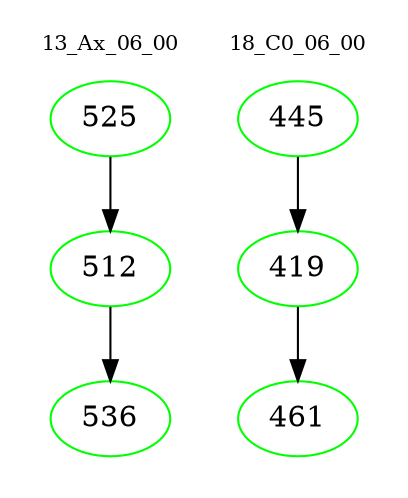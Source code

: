 digraph{
subgraph cluster_0 {
color = white
label = "13_Ax_06_00";
fontsize=10;
T0_525 [label="525", color="green"]
T0_525 -> T0_512 [color="black"]
T0_512 [label="512", color="green"]
T0_512 -> T0_536 [color="black"]
T0_536 [label="536", color="green"]
}
subgraph cluster_1 {
color = white
label = "18_C0_06_00";
fontsize=10;
T1_445 [label="445", color="green"]
T1_445 -> T1_419 [color="black"]
T1_419 [label="419", color="green"]
T1_419 -> T1_461 [color="black"]
T1_461 [label="461", color="green"]
}
}
